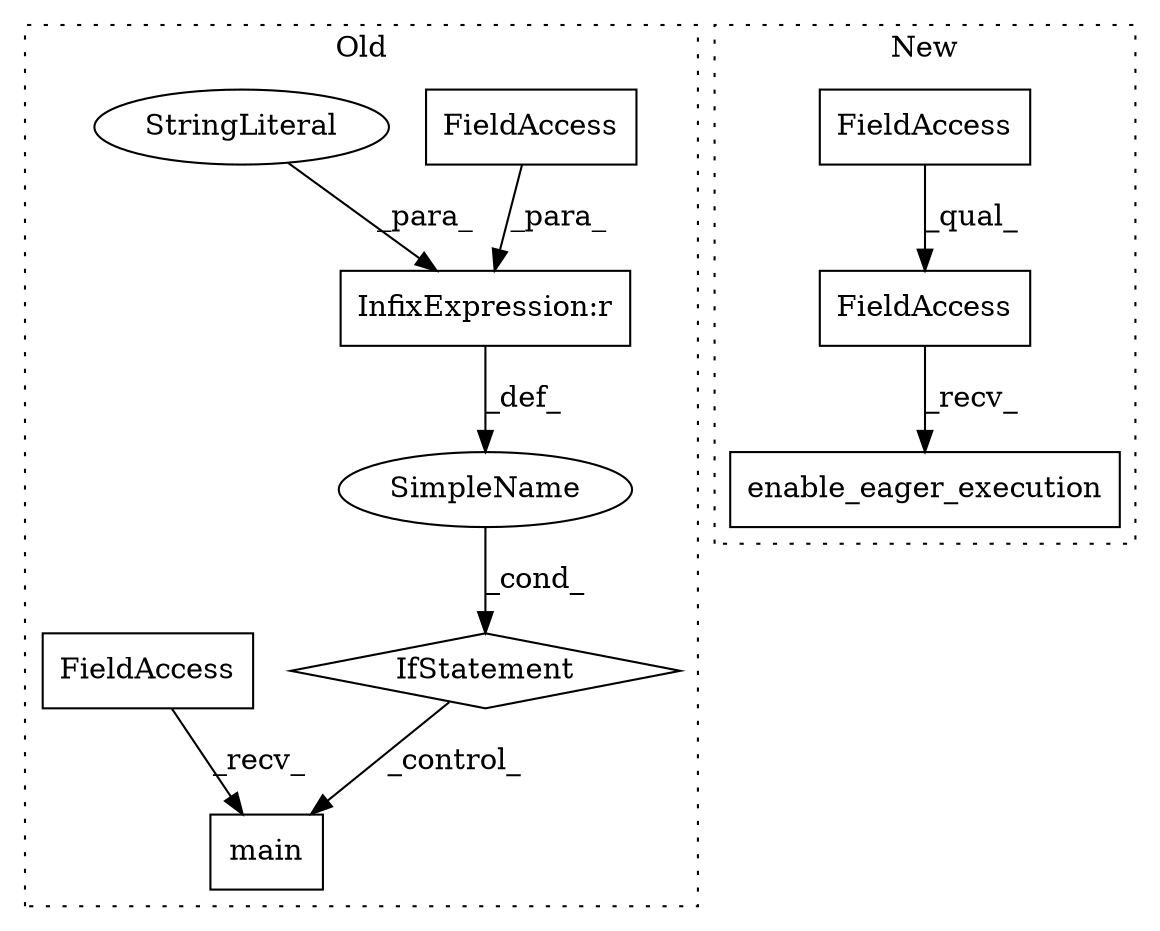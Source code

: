 digraph G {
subgraph cluster0 {
1 [label="IfStatement" a="25" s="6367,6393" l="4,2" shape="diamond"];
3 [label="InfixExpression:r" a="27" s="6379" l="4" shape="box"];
4 [label="SimpleName" a="42" s="" l="" shape="ellipse"];
5 [label="main" a="32" s="6419" l="6" shape="box"];
6 [label="FieldAccess" a="22" s="6371" l="8" shape="box"];
7 [label="StringLiteral" a="45" s="6383" l="10" shape="ellipse"];
8 [label="FieldAccess" a="22" s="6403" l="15" shape="box"];
label = "Old";
style="dotted";
}
subgraph cluster1 {
2 [label="enable_eager_execution" a="32" s="295" l="24" shape="box"];
9 [label="FieldAccess" a="22" s="274" l="20" shape="box"];
10 [label="FieldAccess" a="22" s="274" l="17" shape="box"];
label = "New";
style="dotted";
}
1 -> 5 [label="_control_"];
3 -> 4 [label="_def_"];
4 -> 1 [label="_cond_"];
6 -> 3 [label="_para_"];
7 -> 3 [label="_para_"];
8 -> 5 [label="_recv_"];
9 -> 2 [label="_recv_"];
10 -> 9 [label="_qual_"];
}